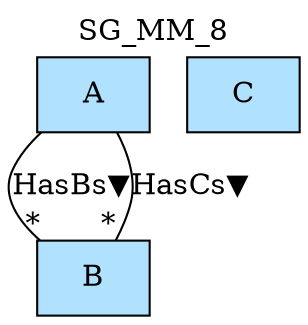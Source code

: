 digraph {graph[label=SG_MM_8,labelloc=tl,labelfontsize=12];
"A"[shape=record,fillcolor=lightskyblue1,style = filled,label="A"];
"B"[shape=record,fillcolor=lightskyblue1,style = filled,label="B"];
"C"[shape=record,fillcolor=lightskyblue1,style = filled,label="C"];

"A"->"B"[label="HasBs▼",dir=none,taillabel="",headlabel="*"];
"A"->"B"[label="HasCs▼",dir=none,taillabel="",headlabel="*"];
}